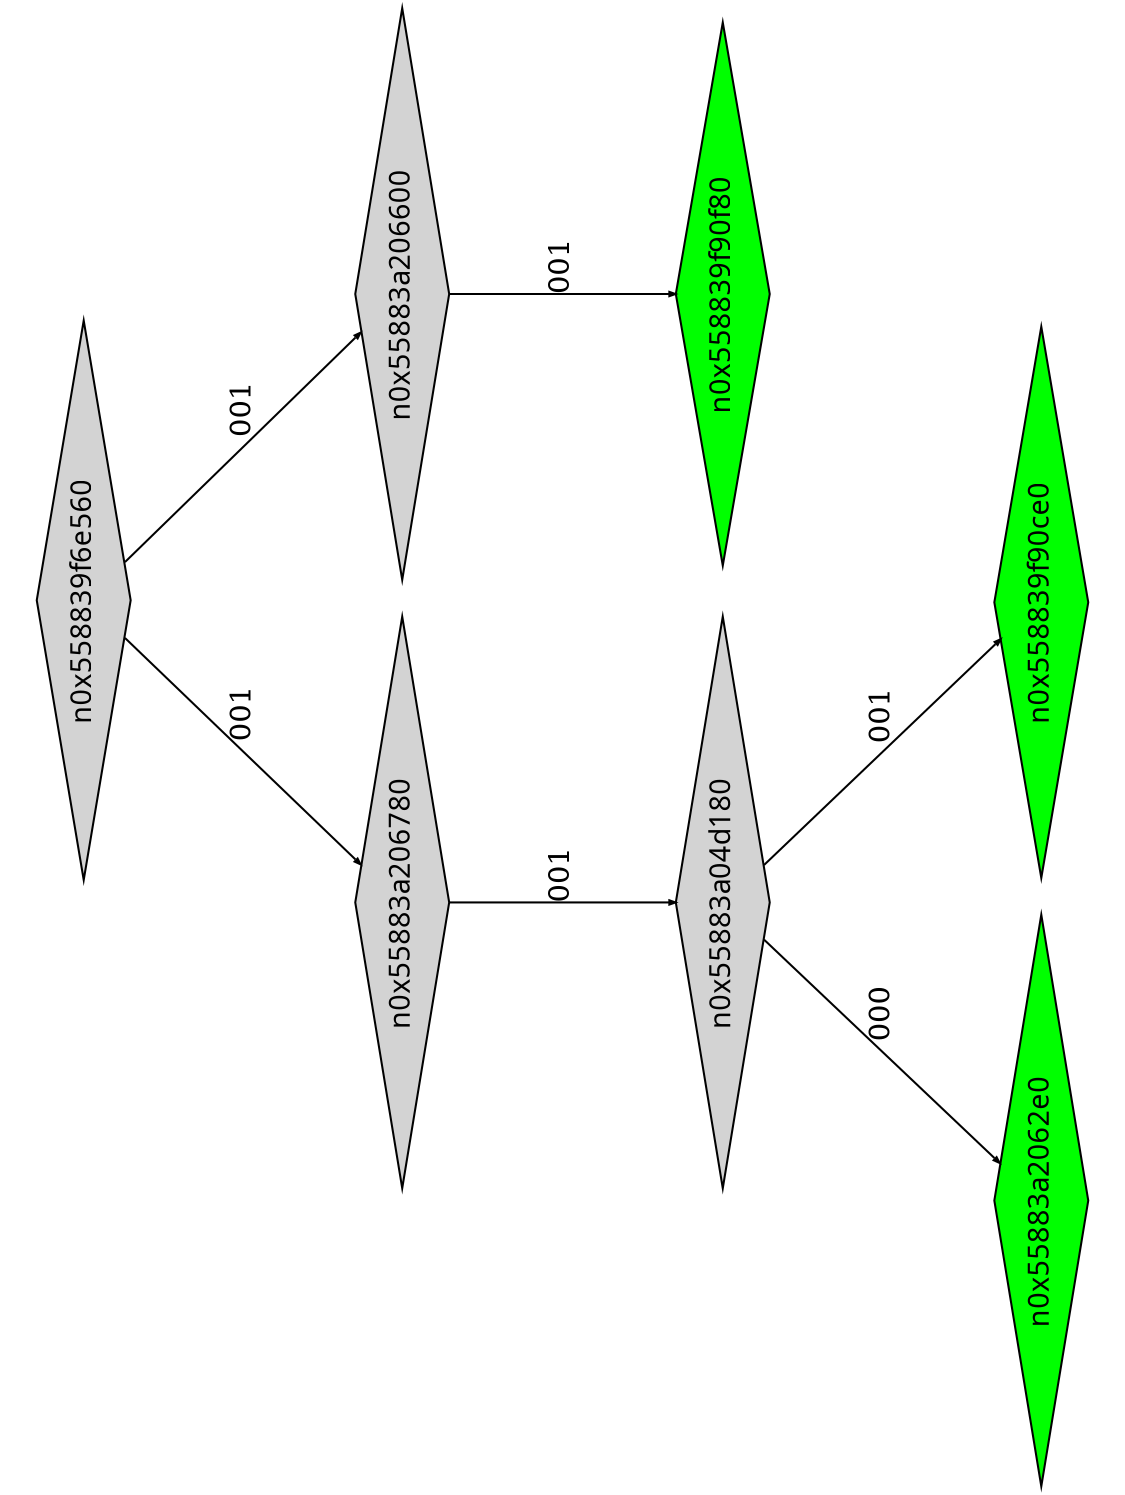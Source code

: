 digraph G {
	size="10,7.5";
	ratio=fill;
	rotate=90;
	center = "true";
	node [style="filled",width=.1,height=.1,fontname="Terminus"]
	edge [arrowsize=.3]
	n0x558839f6e560 [shape=diamond];
	n0x558839f6e560 -> n0x55883a206780 [label=001];
	n0x558839f6e560 -> n0x55883a206600 [label=001];
	n0x55883a206600 [shape=diamond];
	n0x55883a206600 -> n0x558839f90f80 [label=001];
	n0x558839f90f80 [shape=diamond,fillcolor=green];
	n0x55883a206780 [shape=diamond];
	n0x55883a206780 -> n0x55883a04d180 [label=001];
	n0x55883a04d180 [shape=diamond];
	n0x55883a04d180 -> n0x55883a2062e0 [label=000];
	n0x55883a04d180 -> n0x558839f90ce0 [label=001];
	n0x558839f90ce0 [shape=diamond,fillcolor=green];
	n0x55883a2062e0 [shape=diamond,fillcolor=green];
}
